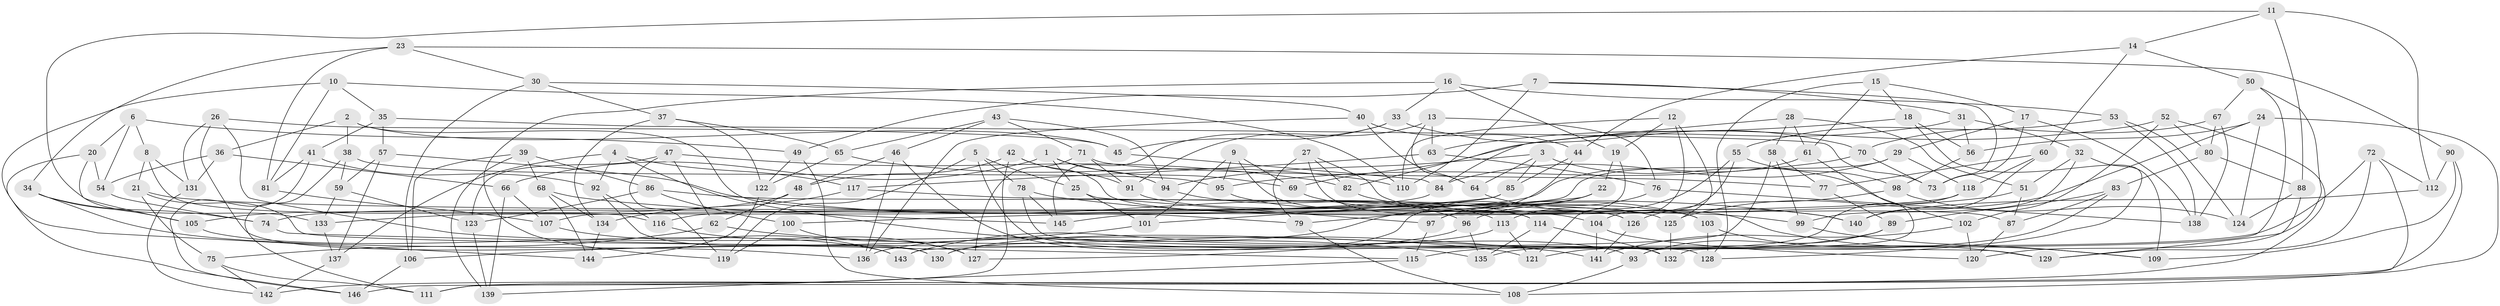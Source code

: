 // Generated by graph-tools (version 1.1) at 2025/38/03/09/25 02:38:07]
// undirected, 146 vertices, 292 edges
graph export_dot {
graph [start="1"]
  node [color=gray90,style=filled];
  1;
  2;
  3;
  4;
  5;
  6;
  7;
  8;
  9;
  10;
  11;
  12;
  13;
  14;
  15;
  16;
  17;
  18;
  19;
  20;
  21;
  22;
  23;
  24;
  25;
  26;
  27;
  28;
  29;
  30;
  31;
  32;
  33;
  34;
  35;
  36;
  37;
  38;
  39;
  40;
  41;
  42;
  43;
  44;
  45;
  46;
  47;
  48;
  49;
  50;
  51;
  52;
  53;
  54;
  55;
  56;
  57;
  58;
  59;
  60;
  61;
  62;
  63;
  64;
  65;
  66;
  67;
  68;
  69;
  70;
  71;
  72;
  73;
  74;
  75;
  76;
  77;
  78;
  79;
  80;
  81;
  82;
  83;
  84;
  85;
  86;
  87;
  88;
  89;
  90;
  91;
  92;
  93;
  94;
  95;
  96;
  97;
  98;
  99;
  100;
  101;
  102;
  103;
  104;
  105;
  106;
  107;
  108;
  109;
  110;
  111;
  112;
  113;
  114;
  115;
  116;
  117;
  118;
  119;
  120;
  121;
  122;
  123;
  124;
  125;
  126;
  127;
  128;
  129;
  130;
  131;
  132;
  133;
  134;
  135;
  136;
  137;
  138;
  139;
  140;
  141;
  142;
  143;
  144;
  145;
  146;
  1 -- 25;
  1 -- 94;
  1 -- 69;
  1 -- 66;
  2 -- 36;
  2 -- 38;
  2 -- 79;
  2 -- 45;
  3 -- 85;
  3 -- 64;
  3 -- 94;
  3 -- 102;
  4 -- 117;
  4 -- 92;
  4 -- 137;
  4 -- 135;
  5 -- 78;
  5 -- 119;
  5 -- 25;
  5 -- 132;
  6 -- 20;
  6 -- 8;
  6 -- 49;
  6 -- 54;
  7 -- 49;
  7 -- 110;
  7 -- 73;
  7 -- 31;
  8 -- 131;
  8 -- 21;
  8 -- 116;
  9 -- 95;
  9 -- 69;
  9 -- 114;
  9 -- 101;
  10 -- 110;
  10 -- 81;
  10 -- 35;
  10 -- 144;
  11 -- 88;
  11 -- 14;
  11 -- 112;
  11 -- 133;
  12 -- 125;
  12 -- 110;
  12 -- 121;
  12 -- 19;
  13 -- 91;
  13 -- 63;
  13 -- 76;
  13 -- 64;
  14 -- 44;
  14 -- 60;
  14 -- 50;
  15 -- 18;
  15 -- 17;
  15 -- 61;
  15 -- 128;
  16 -- 33;
  16 -- 119;
  16 -- 53;
  16 -- 19;
  17 -- 29;
  17 -- 138;
  17 -- 73;
  18 -- 128;
  18 -- 56;
  18 -- 63;
  19 -- 97;
  19 -- 22;
  20 -- 146;
  20 -- 54;
  20 -- 105;
  21 -- 75;
  21 -- 129;
  21 -- 99;
  22 -- 130;
  22 -- 97;
  22 -- 79;
  23 -- 81;
  23 -- 34;
  23 -- 90;
  23 -- 30;
  24 -- 111;
  24 -- 124;
  24 -- 56;
  24 -- 125;
  25 -- 101;
  25 -- 97;
  26 -- 121;
  26 -- 131;
  26 -- 45;
  26 -- 130;
  27 -- 109;
  27 -- 126;
  27 -- 79;
  27 -- 82;
  28 -- 51;
  28 -- 61;
  28 -- 58;
  28 -- 84;
  29 -- 84;
  29 -- 118;
  29 -- 107;
  30 -- 106;
  30 -- 40;
  30 -- 37;
  31 -- 69;
  31 -- 56;
  31 -- 32;
  32 -- 99;
  32 -- 109;
  32 -- 51;
  33 -- 145;
  33 -- 70;
  33 -- 45;
  34 -- 105;
  34 -- 74;
  34 -- 136;
  35 -- 57;
  35 -- 73;
  35 -- 41;
  36 -- 131;
  36 -- 66;
  36 -- 54;
  37 -- 134;
  37 -- 65;
  37 -- 122;
  38 -- 111;
  38 -- 59;
  38 -- 95;
  39 -- 86;
  39 -- 106;
  39 -- 139;
  39 -- 68;
  40 -- 136;
  40 -- 64;
  40 -- 44;
  41 -- 146;
  41 -- 81;
  41 -- 92;
  42 -- 91;
  42 -- 111;
  42 -- 48;
  42 -- 87;
  43 -- 46;
  43 -- 65;
  43 -- 71;
  43 -- 94;
  44 -- 85;
  44 -- 143;
  45 -- 84;
  46 -- 48;
  46 -- 136;
  46 -- 93;
  47 -- 62;
  47 -- 119;
  47 -- 123;
  47 -- 82;
  48 -- 62;
  48 -- 105;
  49 -- 122;
  49 -- 108;
  50 -- 67;
  50 -- 132;
  50 -- 120;
  51 -- 100;
  51 -- 87;
  52 -- 82;
  52 -- 142;
  52 -- 102;
  52 -- 80;
  53 -- 124;
  53 -- 138;
  53 -- 55;
  54 -- 74;
  55 -- 98;
  55 -- 104;
  55 -- 113;
  56 -- 98;
  57 -- 104;
  57 -- 59;
  57 -- 137;
  58 -- 77;
  58 -- 143;
  58 -- 99;
  59 -- 123;
  59 -- 133;
  60 -- 77;
  60 -- 140;
  60 -- 118;
  61 -- 74;
  61 -- 93;
  62 -- 75;
  62 -- 141;
  63 -- 117;
  63 -- 76;
  64 -- 140;
  65 -- 122;
  65 -- 110;
  66 -- 107;
  66 -- 139;
  67 -- 70;
  67 -- 80;
  67 -- 138;
  68 -- 144;
  68 -- 134;
  68 -- 145;
  69 -- 114;
  70 -- 95;
  70 -- 73;
  71 -- 127;
  71 -- 91;
  71 -- 77;
  72 -- 112;
  72 -- 108;
  72 -- 129;
  72 -- 135;
  74 -- 115;
  75 -- 111;
  75 -- 142;
  76 -- 138;
  76 -- 96;
  77 -- 89;
  78 -- 128;
  78 -- 145;
  78 -- 140;
  79 -- 108;
  80 -- 88;
  80 -- 83;
  81 -- 107;
  82 -- 103;
  83 -- 89;
  83 -- 115;
  83 -- 87;
  84 -- 133;
  85 -- 116;
  85 -- 101;
  86 -- 123;
  86 -- 125;
  86 -- 100;
  87 -- 120;
  88 -- 124;
  88 -- 129;
  89 -- 130;
  89 -- 93;
  90 -- 109;
  90 -- 112;
  90 -- 146;
  91 -- 103;
  92 -- 116;
  92 -- 130;
  93 -- 108;
  94 -- 96;
  95 -- 113;
  96 -- 127;
  96 -- 135;
  97 -- 115;
  98 -- 126;
  98 -- 124;
  99 -- 109;
  100 -- 119;
  100 -- 127;
  101 -- 106;
  102 -- 120;
  102 -- 141;
  103 -- 128;
  103 -- 129;
  104 -- 141;
  104 -- 120;
  105 -- 143;
  106 -- 146;
  107 -- 143;
  112 -- 140;
  113 -- 136;
  113 -- 121;
  114 -- 132;
  114 -- 135;
  115 -- 139;
  116 -- 127;
  117 -- 126;
  117 -- 134;
  118 -- 121;
  118 -- 145;
  122 -- 144;
  123 -- 139;
  125 -- 132;
  126 -- 141;
  131 -- 142;
  133 -- 137;
  134 -- 144;
  137 -- 142;
}
